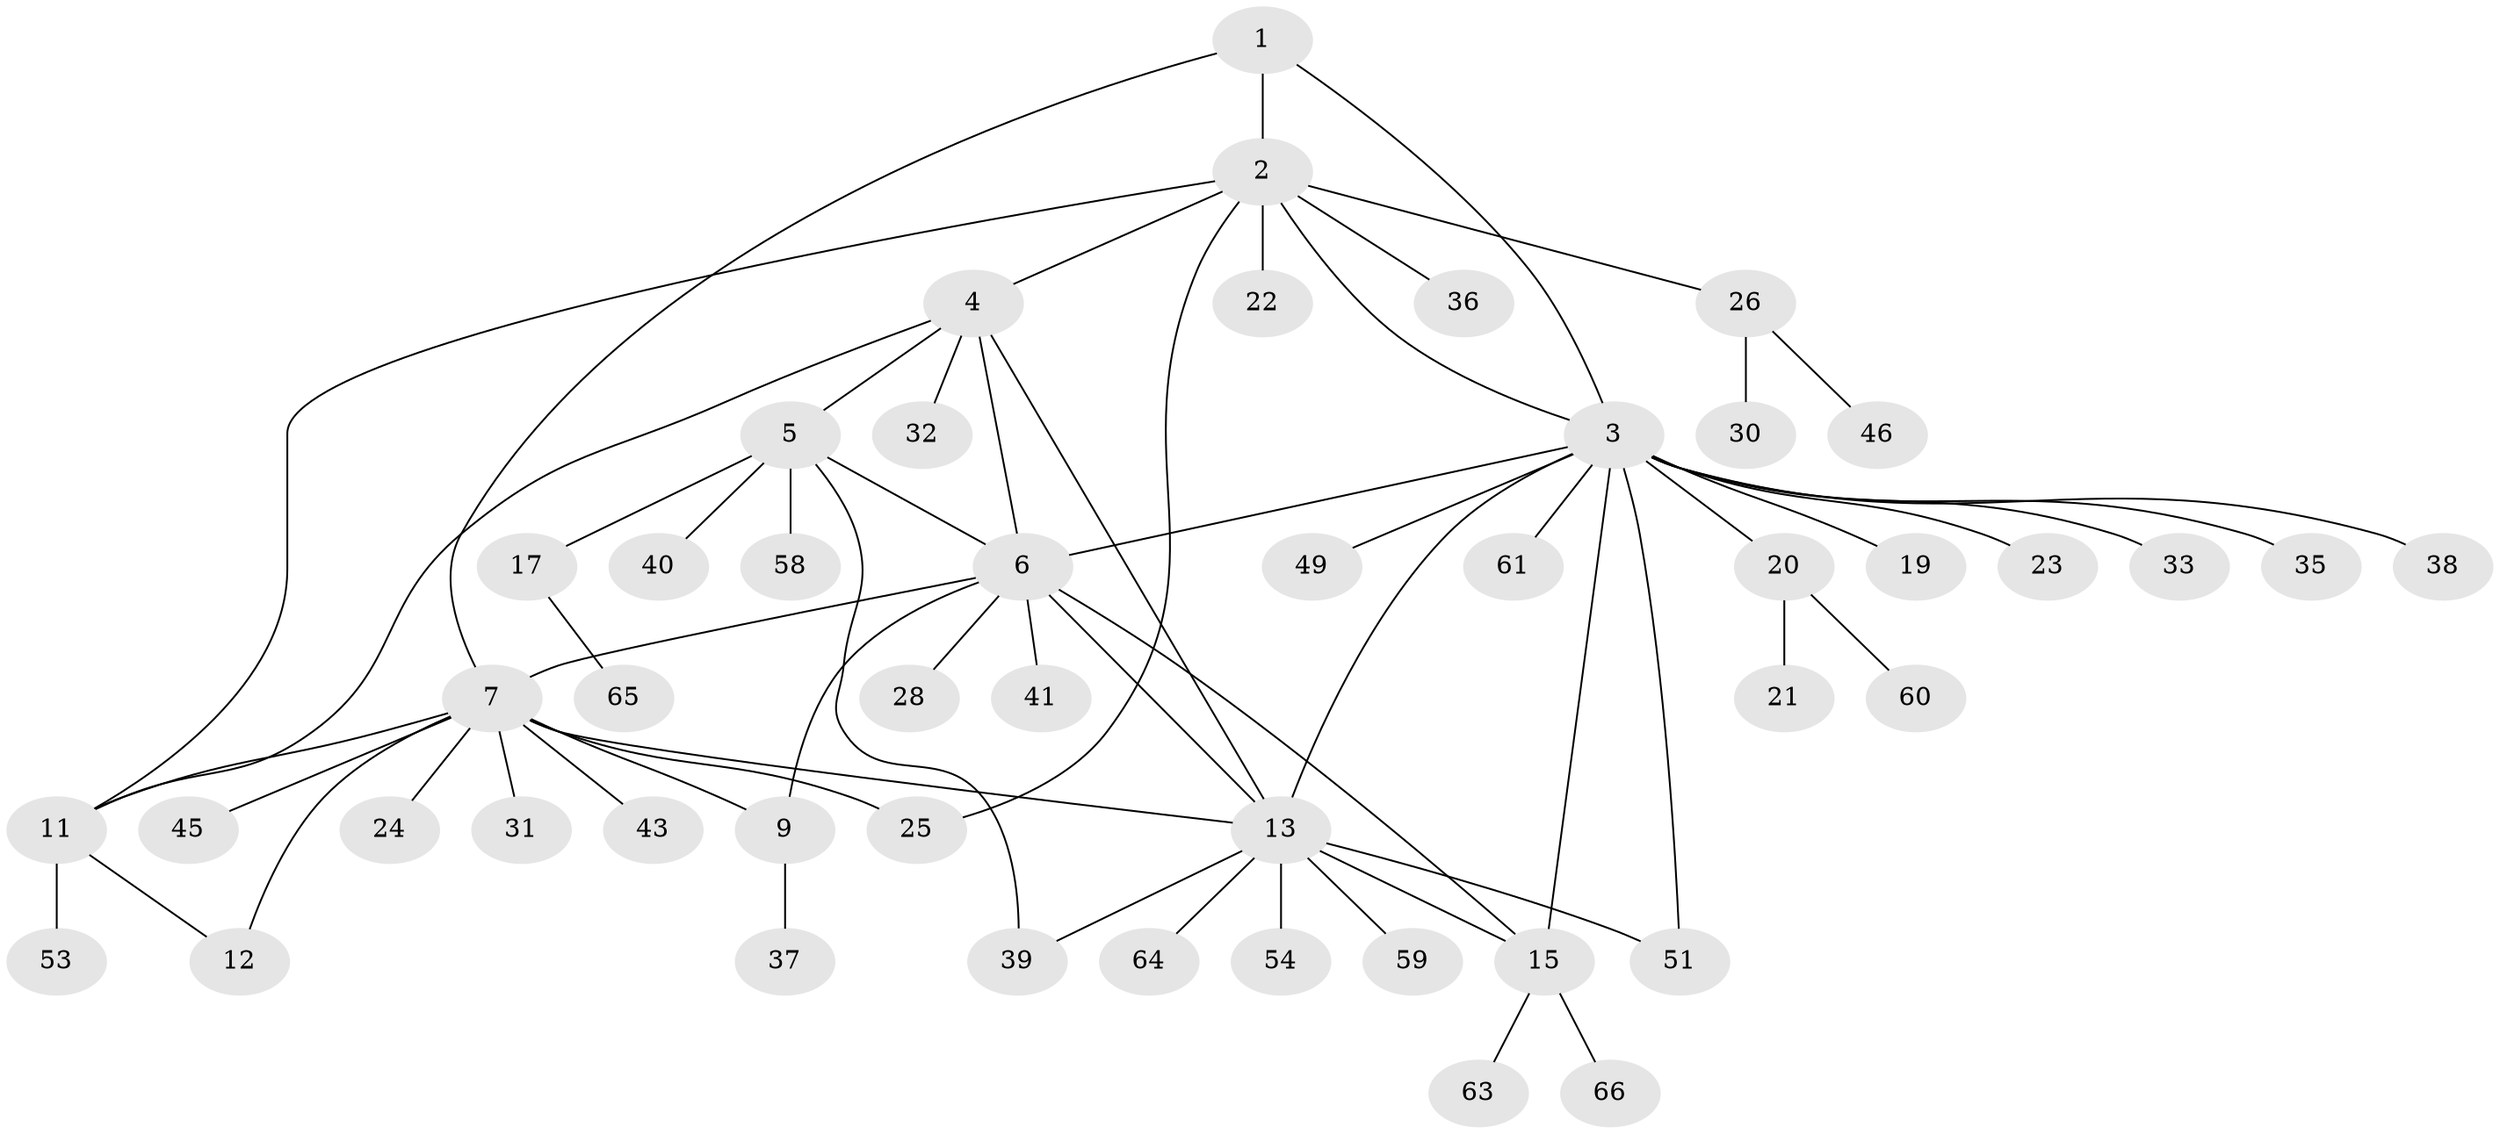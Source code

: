 // Generated by graph-tools (version 1.1) at 2025/52/02/27/25 19:52:16]
// undirected, 48 vertices, 63 edges
graph export_dot {
graph [start="1"]
  node [color=gray90,style=filled];
  1;
  2 [super="+18"];
  3 [super="+14"];
  4 [super="+69"];
  5 [super="+29"];
  6 [super="+8"];
  7 [super="+10"];
  9 [super="+16"];
  11 [super="+44"];
  12 [super="+34"];
  13 [super="+27"];
  15 [super="+52"];
  17 [super="+56"];
  19 [super="+55"];
  20 [super="+42"];
  21;
  22 [super="+48"];
  23;
  24;
  25;
  26 [super="+50"];
  28;
  30;
  31 [super="+67"];
  32 [super="+47"];
  33;
  35;
  36;
  37;
  38;
  39;
  40;
  41;
  43;
  45 [super="+57"];
  46;
  49;
  51;
  53 [super="+62"];
  54;
  58;
  59 [super="+68"];
  60;
  61;
  63;
  64;
  65;
  66;
  1 -- 2;
  1 -- 3;
  1 -- 7;
  2 -- 3;
  2 -- 4;
  2 -- 22;
  2 -- 26;
  2 -- 25;
  2 -- 36;
  2 -- 11;
  3 -- 19;
  3 -- 20;
  3 -- 38;
  3 -- 49;
  3 -- 51;
  3 -- 6;
  3 -- 33;
  3 -- 35;
  3 -- 61;
  3 -- 23;
  3 -- 13;
  3 -- 15;
  4 -- 5;
  4 -- 6;
  4 -- 11;
  4 -- 32;
  4 -- 13;
  5 -- 6;
  5 -- 17;
  5 -- 40;
  5 -- 58;
  5 -- 39;
  6 -- 13;
  6 -- 41;
  6 -- 7;
  6 -- 9;
  6 -- 28;
  6 -- 15;
  7 -- 9;
  7 -- 24;
  7 -- 31;
  7 -- 43;
  7 -- 13;
  7 -- 25;
  7 -- 11;
  7 -- 12;
  7 -- 45;
  9 -- 37;
  11 -- 12;
  11 -- 53;
  13 -- 15;
  13 -- 39;
  13 -- 51;
  13 -- 54;
  13 -- 59;
  13 -- 64;
  15 -- 63;
  15 -- 66;
  17 -- 65;
  20 -- 21;
  20 -- 60;
  26 -- 30;
  26 -- 46;
}
